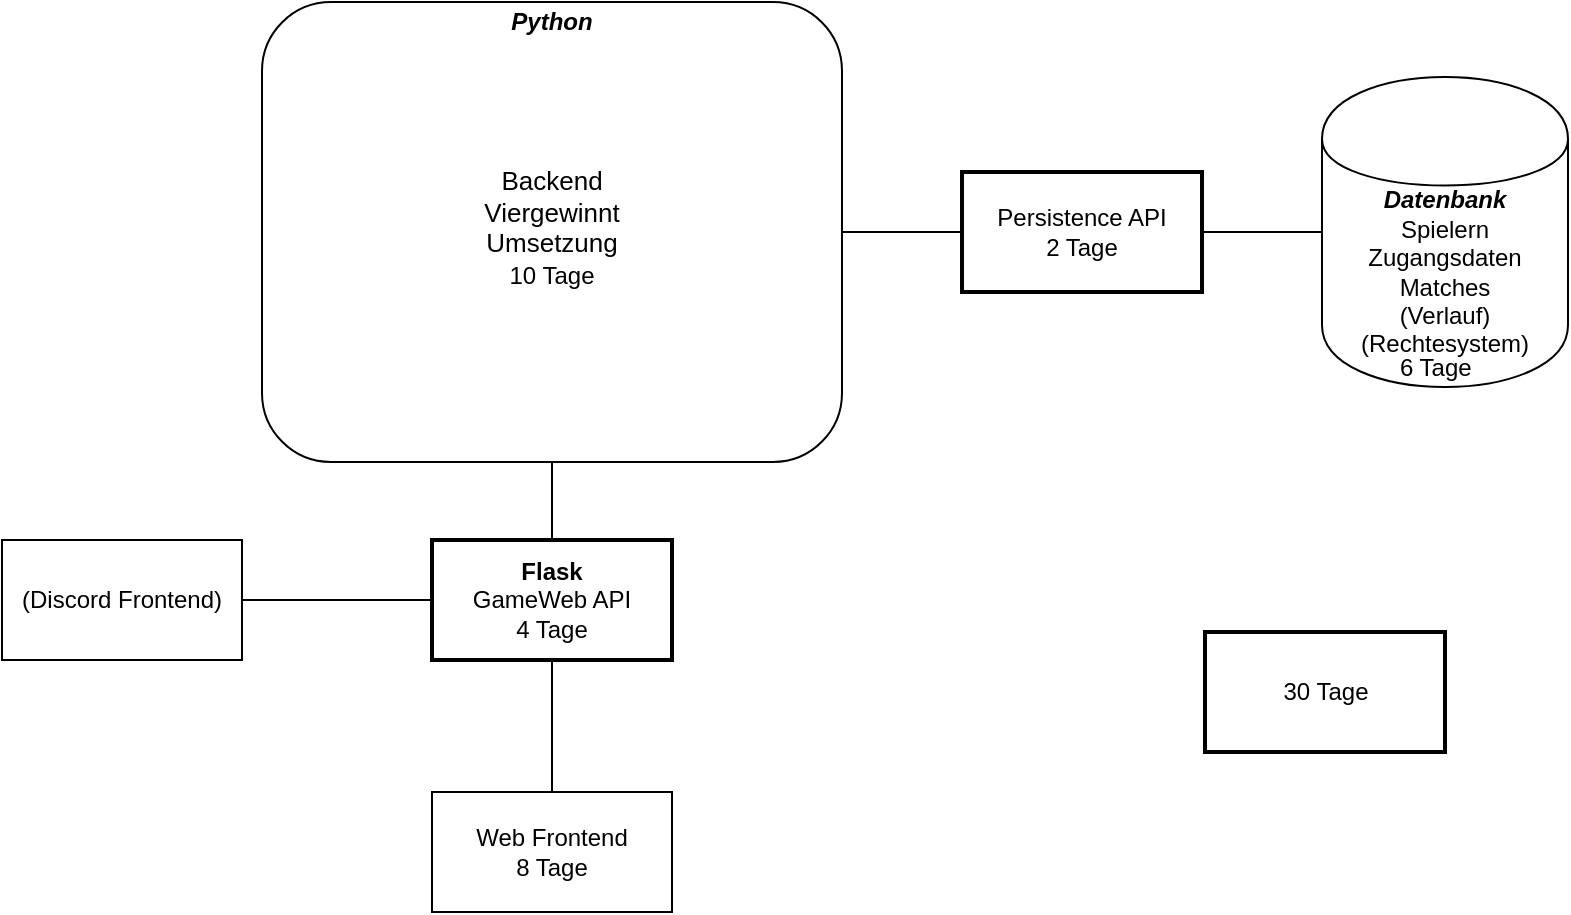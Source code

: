 <mxfile version="20.8.10" type="device" pages="2"><diagram id="Mz-tpbVuLE1fPB4WvgSF" name="Page-1"><mxGraphModel dx="1036" dy="606" grid="1" gridSize="10" guides="1" tooltips="1" connect="1" arrows="1" fold="1" page="1" pageScale="1" pageWidth="827" pageHeight="1169" math="0" shadow="0"><root><mxCell id="0"/><mxCell id="1" parent="0"/><mxCell id="eveTwST119jRxMjcaIn--9" style="edgeStyle=orthogonalEdgeStyle;rounded=0;orthogonalLoop=1;jettySize=auto;html=1;exitX=1;exitY=0.5;exitDx=0;exitDy=0;entryX=0;entryY=0.5;entryDx=0;entryDy=0;endArrow=none;endFill=0;" parent="1" source="eveTwST119jRxMjcaIn--1" target="eveTwST119jRxMjcaIn--8" edge="1"><mxGeometry relative="1" as="geometry"/></mxCell><mxCell id="eveTwST119jRxMjcaIn--11" style="edgeStyle=orthogonalEdgeStyle;rounded=0;orthogonalLoop=1;jettySize=auto;html=1;exitX=0.5;exitY=1;exitDx=0;exitDy=0;entryX=0.5;entryY=0;entryDx=0;entryDy=0;endArrow=none;endFill=0;" parent="1" source="eveTwST119jRxMjcaIn--1" target="eveTwST119jRxMjcaIn--6" edge="1"><mxGeometry relative="1" as="geometry"/></mxCell><mxCell id="eveTwST119jRxMjcaIn--1" value="&lt;br&gt;&lt;br&gt;&lt;br&gt;10 Tage" style="rounded=1;whiteSpace=wrap;html=1;" parent="1" vertex="1"><mxGeometry x="220" y="255" width="290" height="230" as="geometry"/></mxCell><mxCell id="eveTwST119jRxMjcaIn--2" value="&lt;b&gt;&lt;i&gt;Python&lt;/i&gt;&lt;/b&gt;" style="text;html=1;strokeColor=none;fillColor=none;align=center;verticalAlign=middle;whiteSpace=wrap;rounded=0;" parent="1" vertex="1"><mxGeometry x="315" y="255" width="100" height="20" as="geometry"/></mxCell><mxCell id="eveTwST119jRxMjcaIn--3" value="&lt;font style=&quot;font-size: 13px&quot;&gt;Backend Viergewinnt Umsetzung&lt;/font&gt;" style="text;html=1;strokeColor=none;fillColor=none;align=center;verticalAlign=middle;whiteSpace=wrap;rounded=0;" parent="1" vertex="1"><mxGeometry x="320" y="350" width="90" height="20" as="geometry"/></mxCell><mxCell id="eveTwST119jRxMjcaIn--4" value="&lt;i&gt;&lt;b&gt;Datenbank&lt;/b&gt;&lt;/i&gt;&lt;br&gt;Spielern&lt;br&gt;Zugangsdaten&lt;br&gt;Matches&lt;br&gt;(Verlauf)&lt;br&gt;(Rechtesystem)" style="shape=cylinder;whiteSpace=wrap;html=1;boundedLbl=1;backgroundOutline=1;" parent="1" vertex="1"><mxGeometry x="750" y="292.5" width="123" height="155" as="geometry"/></mxCell><mxCell id="eveTwST119jRxMjcaIn--15" style="edgeStyle=orthogonalEdgeStyle;rounded=0;orthogonalLoop=1;jettySize=auto;html=1;exitX=0;exitY=0.5;exitDx=0;exitDy=0;entryX=1;entryY=0.5;entryDx=0;entryDy=0;endArrow=none;endFill=0;" parent="1" source="eveTwST119jRxMjcaIn--6" target="eveTwST119jRxMjcaIn--12" edge="1"><mxGeometry relative="1" as="geometry"><mxPoint x="189.647" y="554.588" as="targetPoint"/></mxGeometry></mxCell><mxCell id="eveTwST119jRxMjcaIn--17" style="edgeStyle=orthogonalEdgeStyle;rounded=0;orthogonalLoop=1;jettySize=auto;html=1;exitX=0.5;exitY=1;exitDx=0;exitDy=0;entryX=0.5;entryY=0;entryDx=0;entryDy=0;endArrow=none;endFill=0;" parent="1" source="eveTwST119jRxMjcaIn--6" target="eveTwST119jRxMjcaIn--13" edge="1"><mxGeometry relative="1" as="geometry"/></mxCell><mxCell id="eveTwST119jRxMjcaIn--6" value="&lt;b&gt;Flask&lt;/b&gt;&lt;br&gt;GameWeb API&lt;br&gt;4 Tage" style="rounded=0;whiteSpace=wrap;html=1;strokeWidth=2;" parent="1" vertex="1"><mxGeometry x="305" y="524" width="120" height="60" as="geometry"/></mxCell><mxCell id="eveTwST119jRxMjcaIn--10" style="edgeStyle=orthogonalEdgeStyle;rounded=0;orthogonalLoop=1;jettySize=auto;html=1;exitX=1;exitY=0.5;exitDx=0;exitDy=0;entryX=0;entryY=0.5;entryDx=0;entryDy=0;endArrow=none;endFill=0;" parent="1" source="eveTwST119jRxMjcaIn--8" target="eveTwST119jRxMjcaIn--4" edge="1"><mxGeometry relative="1" as="geometry"/></mxCell><mxCell id="eveTwST119jRxMjcaIn--8" value="Persistence API&lt;br&gt;2 Tage" style="rounded=0;whiteSpace=wrap;html=1;strokeWidth=2;" parent="1" vertex="1"><mxGeometry x="570" y="340" width="120" height="60" as="geometry"/></mxCell><mxCell id="eveTwST119jRxMjcaIn--12" value="(Discord Frontend)" style="rounded=0;whiteSpace=wrap;html=1;" parent="1" vertex="1"><mxGeometry x="90" y="524" width="120" height="60" as="geometry"/></mxCell><mxCell id="eveTwST119jRxMjcaIn--13" value="Web Frontend&lt;br&gt;8 Tage" style="rounded=0;whiteSpace=wrap;html=1;" parent="1" vertex="1"><mxGeometry x="305" y="650" width="120" height="60" as="geometry"/></mxCell><mxCell id="eveTwST119jRxMjcaIn--18" value="30 Tage" style="rounded=0;whiteSpace=wrap;html=1;strokeWidth=2;" parent="1" vertex="1"><mxGeometry x="691.5" y="570" width="120" height="60" as="geometry"/></mxCell><mxCell id="eveTwST119jRxMjcaIn--19" value="6 Tage&lt;br&gt;" style="text;html=1;resizable=0;points=[];autosize=1;align=left;verticalAlign=top;spacingTop=-4;" parent="1" vertex="1"><mxGeometry x="786.5" y="427.5" width="50" height="20" as="geometry"/></mxCell></root></mxGraphModel></diagram><diagram id="DsGU7y9vnRXp9Hcj6hWG" name="Use Case"><mxGraphModel dx="1038" dy="609" grid="1" gridSize="10" guides="1" tooltips="1" connect="1" arrows="1" fold="1" page="1" pageScale="1" pageWidth="827" pageHeight="1169" math="0" shadow="0"><root><mxCell id="2wAqh8zBqm8X24xqyu5U-0"/><mxCell id="2wAqh8zBqm8X24xqyu5U-1" parent="2wAqh8zBqm8X24xqyu5U-0"/><mxCell id="2wAqh8zBqm8X24xqyu5U-2" value="Actor" style="shape=umlActor;verticalLabelPosition=bottom;labelBackgroundColor=#ffffff;verticalAlign=top;html=1;outlineConnect=0;strokeWidth=2;" vertex="1" parent="2wAqh8zBqm8X24xqyu5U-1"><mxGeometry x="190" y="150" width="30" height="60" as="geometry"/></mxCell></root></mxGraphModel></diagram></mxfile>